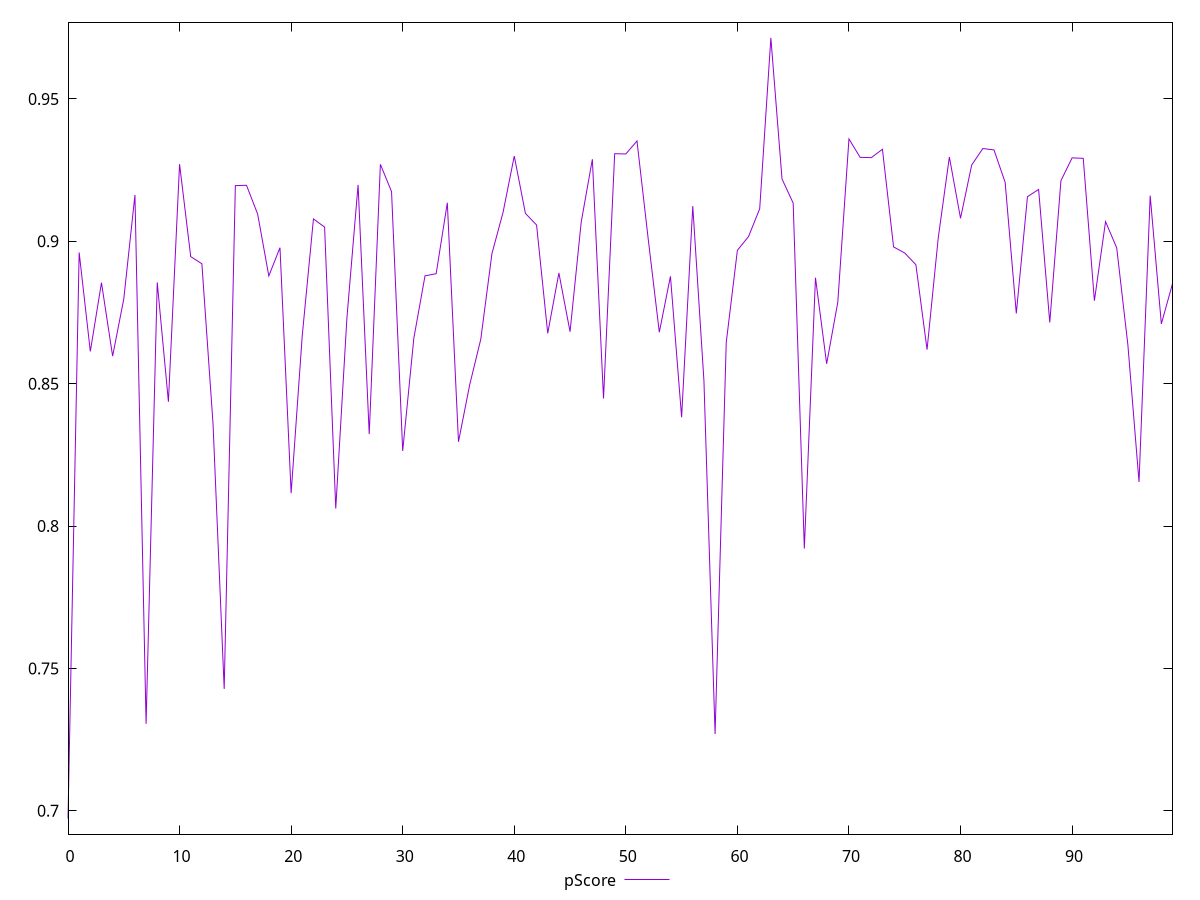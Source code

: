 reset

$pScore <<EOF
0 0.6973135095245235
1 0.8960815313139014
2 0.8613388928874143
3 0.8854754166831087
4 0.859691289302042
5 0.8797745153407399
6 0.9162896281483098
7 0.7305545440197038
8 0.8855791947751888
9 0.8436615840799425
10 0.9270860682796305
11 0.8946312200768655
12 0.8921243308380331
13 0.8358584012535468
14 0.742819672743178
15 0.9195711413569293
16 0.9196812117991033
17 0.9095475630374815
18 0.887850010101503
19 0.8977761366363063
20 0.8115690839925794
21 0.8670397557992576
22 0.9078677787552989
23 0.9049976057704022
24 0.8061858047532038
25 0.8731044795645194
26 0.9198466074159581
27 0.8322970963351195
28 0.9270384263136177
29 0.9174753866553553
30 0.8263968607607178
31 0.866015201470033
32 0.8878779996785593
33 0.8886454878984414
34 0.913537921423361
35 0.8296152205615422
36 0.8495287481361385
37 0.8656450844344167
38 0.895696978403456
39 0.9102596033937964
40 0.9299445735158935
41 0.9098160832711562
42 0.9057247125235968
43 0.8677111753182625
44 0.8888912585252604
45 0.8682623057390692
46 0.9067392790142719
47 0.9288200965041638
48 0.8448000550601183
49 0.930775765571886
50 0.930676636537898
51 0.935239024890496
52 0.9010223460409792
53 0.8680863691816452
54 0.8877115271071636
55 0.8382255719821353
56 0.9123609408602178
57 0.8511279463878044
58 0.7269928975450459
59 0.8644677119459658
60 0.8968468487031516
61 0.9016818486340489
62 0.9114562793262662
63 0.9714350674558014
64 0.921894443750407
65 0.9134271848594796
66 0.7921216638944458
67 0.8872156834520113
68 0.8569938402883277
69 0.8786196622245372
70 0.9359466740721676
71 0.9294957542879664
72 0.9293911414253506
73 0.9323303875517398
74 0.898036713817389
75 0.8959049029400405
76 0.8917781215126748
77 0.8619657714492148
78 0.9011137819871304
79 0.9296195826150522
80 0.9080986689507444
81 0.9267907499957094
82 0.9325963073300265
83 0.932098298978293
84 0.9207060869412977
85 0.874678016027186
86 0.9156929774156194
87 0.9182174210154828
88 0.8715089323793679
89 0.9212852317632141
90 0.9293167712435542
91 0.9291375389554215
92 0.8791603297273276
93 0.9069293697918107
94 0.897696235027889
95 0.8636565805542162
96 0.8155033671567211
97 0.9160528551502729
98 0.8710182310520196
99 0.8851185921543544
EOF

set key outside below
set xrange [0:99]
set yrange [0.691831078365898:0.976917498614427]
set trange [0.691831078365898:0.976917498614427]
set terminal svg size 640, 500 enhanced background rgb 'white'
set output "report_00013_2021-02-09T12-04-24.940Z/first-meaningful-paint/samples/pages+cached+noadtech+nomedia/pScore/values.svg"

plot $pScore title "pScore" with line

reset
